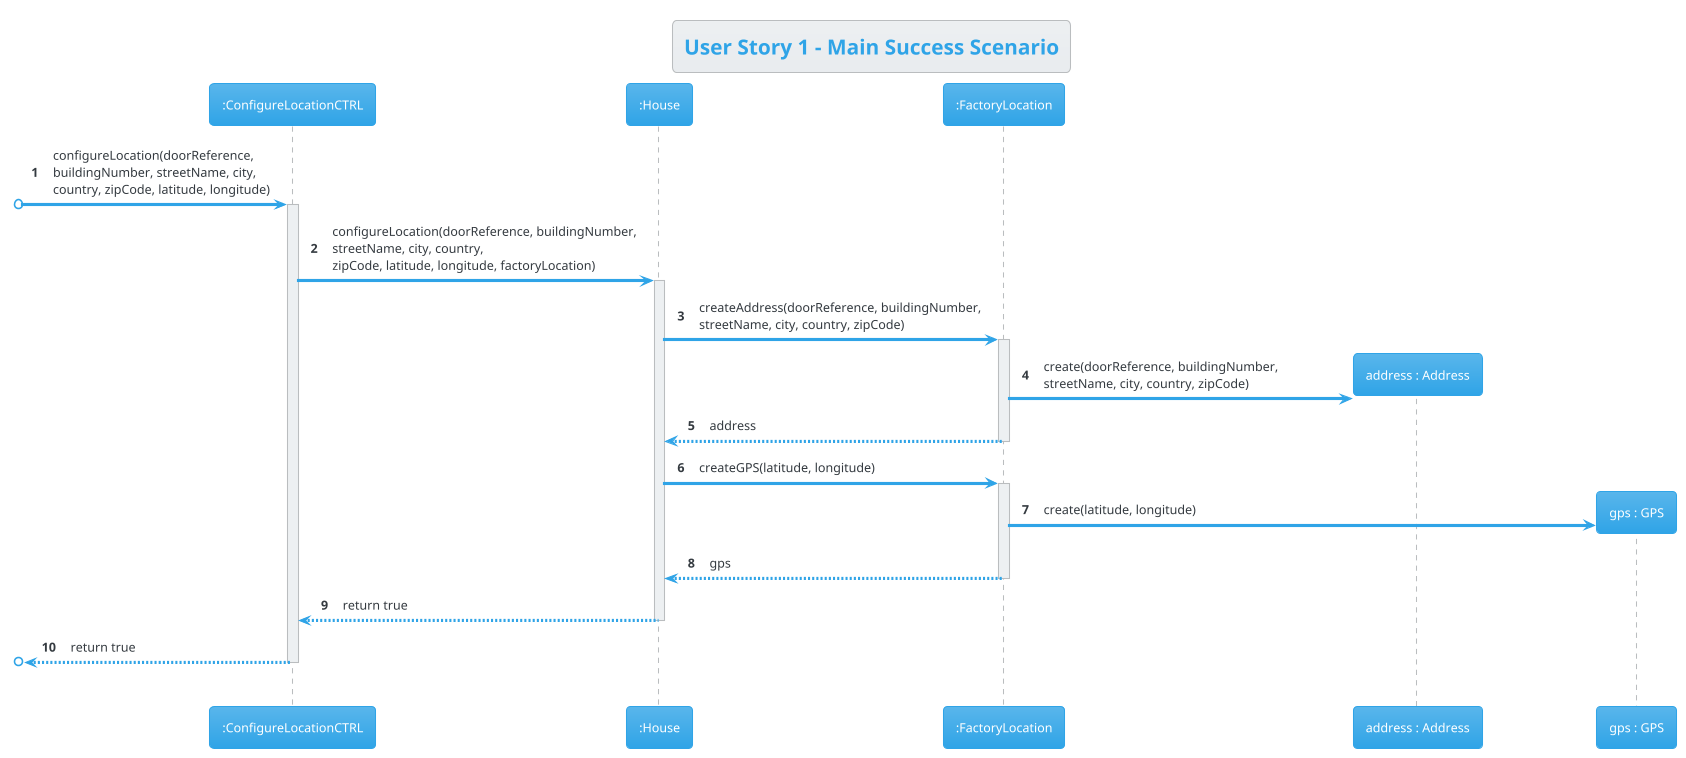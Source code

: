@startuml
!theme cerulean
autonumber

title User Story 1 - Main Success Scenario

participant ":ConfigureLocationCTRL" as C
participant ":House" as H
participant ":FactoryLocation" as F
participant "address : Address" as A
participant "gps : GPS" as G


skinparam ParticipantPadding 50




[o-> C : configureLocation(doorReference,\nbuildingNumber, streetName, city, \ncountry, zipCode, latitude, longitude)
activate C

C -> H : configureLocation(doorReference, buildingNumber,\nstreetName, city, country,\nzipCode, latitude, longitude, factoryLocation)
activate H

H -> F : createAddress(doorReference, buildingNumber,\nstreetName, city, country, zipCode)
activate F




F -> A** : create(doorReference, buildingNumber,\nstreetName, city, country, zipCode)

F --> H : address



deactivate F

H -> F : createGPS(latitude, longitude)

activate F
F -> G** : create(latitude, longitude)


F --> H : gps
deactivate F

H --> C : return true
deactivate H

[o<-- C : return true
deactivate C

|||
@endumll